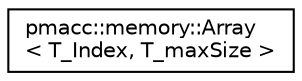 digraph "Graphical Class Hierarchy"
{
 // LATEX_PDF_SIZE
  edge [fontname="Helvetica",fontsize="10",labelfontname="Helvetica",labelfontsize="10"];
  node [fontname="Helvetica",fontsize="10",shape=record];
  rankdir="LR";
  Node0 [label="pmacc::memory::Array\l\< T_Index, T_maxSize \>",height=0.2,width=0.4,color="black", fillcolor="white", style="filled",URL="$structpmacc_1_1memory_1_1_array.html",tooltip=" "];
}
